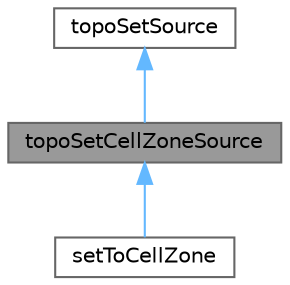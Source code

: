 digraph "topoSetCellZoneSource"
{
 // LATEX_PDF_SIZE
  bgcolor="transparent";
  edge [fontname=Helvetica,fontsize=10,labelfontname=Helvetica,labelfontsize=10];
  node [fontname=Helvetica,fontsize=10,shape=box,height=0.2,width=0.4];
  Node1 [id="Node000001",label="topoSetCellZoneSource",height=0.2,width=0.4,color="gray40", fillcolor="grey60", style="filled", fontcolor="black",tooltip="The topoSetCellZoneSource is a intermediate class for handling topoSet sources for selecting cell zon..."];
  Node2 -> Node1 [id="edge1_Node000001_Node000002",dir="back",color="steelblue1",style="solid",tooltip=" "];
  Node2 [id="Node000002",label="topoSetSource",height=0.2,width=0.4,color="gray40", fillcolor="white", style="filled",URL="$classFoam_1_1topoSetSource.html",tooltip="Base class of a source for a topoSet."];
  Node1 -> Node3 [id="edge2_Node000001_Node000003",dir="back",color="steelblue1",style="solid",tooltip=" "];
  Node3 [id="Node000003",label="setToCellZone",height=0.2,width=0.4,color="gray40", fillcolor="white", style="filled",URL="$classFoam_1_1setToCellZone.html",tooltip="A topoSetSource to convert a cellSet to a cellZone (and associated cellSet)."];
}
